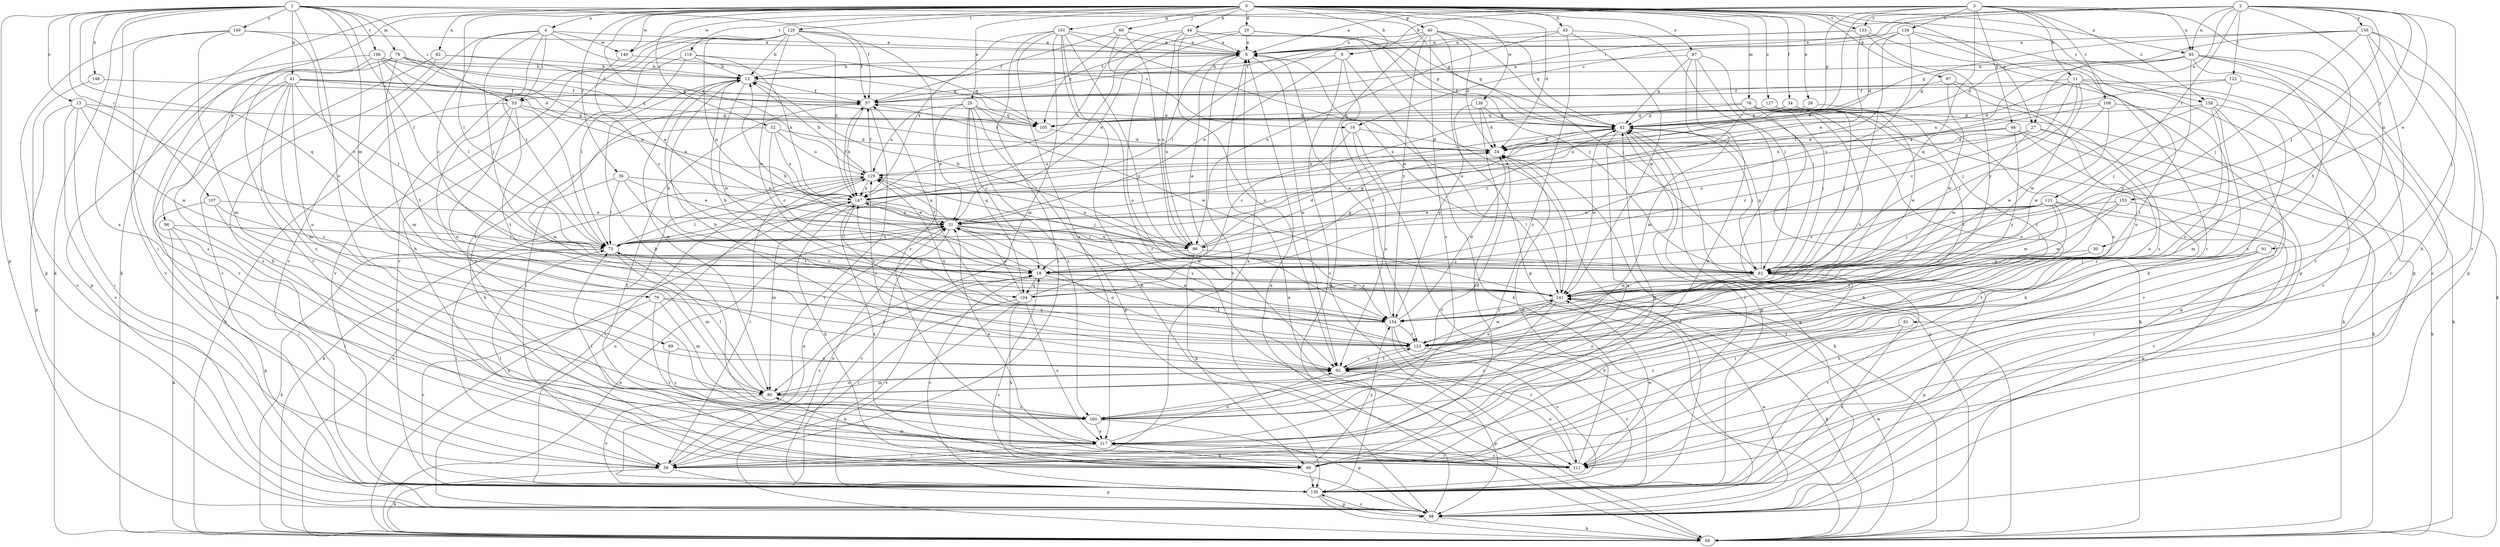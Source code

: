 strict digraph  {
0;
1;
2;
3;
4;
6;
8;
11;
12;
13;
16;
18;
20;
24;
25;
26;
27;
30;
31;
34;
36;
37;
40;
41;
42;
43;
44;
46;
49;
52;
53;
56;
60;
61;
62;
68;
75;
76;
78;
79;
80;
82;
85;
86;
87;
89;
91;
92;
96;
97;
98;
101;
104;
105;
106;
107;
108;
111;
117;
118;
120;
121;
122;
123;
127;
129;
133;
134;
135;
138;
140;
141;
146;
147;
149;
150;
153;
154;
158;
160;
0 -> 4  [label=a];
0 -> 8  [label=b];
0 -> 20  [label=d];
0 -> 24  [label=d];
0 -> 25  [label=e];
0 -> 26  [label=e];
0 -> 27  [label=e];
0 -> 34  [label=f];
0 -> 36  [label=f];
0 -> 40  [label=g];
0 -> 43  [label=h];
0 -> 44  [label=h];
0 -> 52  [label=i];
0 -> 60  [label=j];
0 -> 68  [label=k];
0 -> 75  [label=l];
0 -> 76  [label=m];
0 -> 82  [label=n];
0 -> 85  [label=n];
0 -> 87  [label=o];
0 -> 96  [label=p];
0 -> 97  [label=p];
0 -> 101  [label=q];
0 -> 118  [label=t];
0 -> 120  [label=t];
0 -> 127  [label=u];
0 -> 129  [label=u];
0 -> 133  [label=v];
0 -> 138  [label=w];
0 -> 140  [label=w];
0 -> 158  [label=z];
1 -> 13  [label=c];
1 -> 37  [label=f];
1 -> 41  [label=g];
1 -> 42  [label=g];
1 -> 53  [label=i];
1 -> 68  [label=k];
1 -> 75  [label=l];
1 -> 78  [label=m];
1 -> 79  [label=m];
1 -> 89  [label=o];
1 -> 98  [label=p];
1 -> 104  [label=q];
1 -> 106  [label=r];
1 -> 107  [label=r];
1 -> 117  [label=s];
1 -> 146  [label=x];
1 -> 149  [label=y];
2 -> 16  [label=c];
2 -> 27  [label=e];
2 -> 30  [label=e];
2 -> 53  [label=i];
2 -> 61  [label=j];
2 -> 62  [label=j];
2 -> 85  [label=n];
2 -> 91  [label=o];
2 -> 121  [label=t];
2 -> 122  [label=t];
2 -> 133  [label=v];
2 -> 150  [label=y];
2 -> 153  [label=y];
3 -> 6  [label=a];
3 -> 8  [label=b];
3 -> 11  [label=b];
3 -> 31  [label=e];
3 -> 42  [label=g];
3 -> 46  [label=h];
3 -> 85  [label=n];
3 -> 104  [label=q];
3 -> 108  [label=r];
3 -> 123  [label=t];
3 -> 134  [label=v];
3 -> 140  [label=w];
3 -> 158  [label=z];
4 -> 6  [label=a];
4 -> 16  [label=c];
4 -> 18  [label=c];
4 -> 53  [label=i];
4 -> 62  [label=j];
4 -> 75  [label=l];
4 -> 135  [label=v];
4 -> 140  [label=w];
6 -> 12  [label=b];
6 -> 86  [label=n];
6 -> 92  [label=o];
6 -> 135  [label=v];
8 -> 12  [label=b];
8 -> 31  [label=e];
8 -> 68  [label=k];
8 -> 123  [label=t];
8 -> 135  [label=v];
11 -> 18  [label=c];
11 -> 24  [label=d];
11 -> 37  [label=f];
11 -> 49  [label=h];
11 -> 62  [label=j];
11 -> 123  [label=t];
11 -> 135  [label=v];
11 -> 141  [label=w];
12 -> 37  [label=f];
12 -> 80  [label=m];
12 -> 141  [label=w];
13 -> 42  [label=g];
13 -> 56  [label=i];
13 -> 62  [label=j];
13 -> 98  [label=p];
13 -> 135  [label=v];
13 -> 141  [label=w];
16 -> 18  [label=c];
16 -> 24  [label=d];
16 -> 92  [label=o];
16 -> 135  [label=v];
18 -> 12  [label=b];
18 -> 104  [label=q];
18 -> 123  [label=t];
18 -> 135  [label=v];
18 -> 141  [label=w];
20 -> 6  [label=a];
20 -> 31  [label=e];
20 -> 37  [label=f];
20 -> 42  [label=g];
20 -> 62  [label=j];
24 -> 37  [label=f];
24 -> 68  [label=k];
24 -> 129  [label=u];
25 -> 18  [label=c];
25 -> 31  [label=e];
25 -> 98  [label=p];
25 -> 104  [label=q];
25 -> 105  [label=q];
25 -> 129  [label=u];
25 -> 141  [label=w];
25 -> 160  [label=z];
26 -> 42  [label=g];
26 -> 123  [label=t];
27 -> 18  [label=c];
27 -> 24  [label=d];
27 -> 68  [label=k];
27 -> 86  [label=n];
27 -> 92  [label=o];
27 -> 141  [label=w];
30 -> 18  [label=c];
30 -> 154  [label=y];
31 -> 75  [label=l];
31 -> 86  [label=n];
31 -> 92  [label=o];
31 -> 129  [label=u];
31 -> 135  [label=v];
31 -> 141  [label=w];
31 -> 147  [label=x];
31 -> 154  [label=y];
34 -> 42  [label=g];
34 -> 62  [label=j];
34 -> 68  [label=k];
34 -> 92  [label=o];
34 -> 105  [label=q];
34 -> 141  [label=w];
36 -> 31  [label=e];
36 -> 75  [label=l];
36 -> 123  [label=t];
36 -> 141  [label=w];
36 -> 147  [label=x];
37 -> 42  [label=g];
37 -> 56  [label=i];
37 -> 135  [label=v];
37 -> 147  [label=x];
40 -> 6  [label=a];
40 -> 24  [label=d];
40 -> 42  [label=g];
40 -> 62  [label=j];
40 -> 68  [label=k];
40 -> 75  [label=l];
40 -> 98  [label=p];
40 -> 117  [label=s];
40 -> 154  [label=y];
41 -> 37  [label=f];
41 -> 75  [label=l];
41 -> 80  [label=m];
41 -> 92  [label=o];
41 -> 105  [label=q];
41 -> 111  [label=r];
41 -> 117  [label=s];
41 -> 147  [label=x];
41 -> 160  [label=z];
42 -> 24  [label=d];
42 -> 62  [label=j];
42 -> 111  [label=r];
42 -> 117  [label=s];
42 -> 141  [label=w];
42 -> 147  [label=x];
43 -> 6  [label=a];
43 -> 62  [label=j];
43 -> 86  [label=n];
43 -> 141  [label=w];
43 -> 160  [label=z];
44 -> 6  [label=a];
44 -> 42  [label=g];
44 -> 75  [label=l];
44 -> 86  [label=n];
44 -> 92  [label=o];
44 -> 141  [label=w];
44 -> 147  [label=x];
46 -> 24  [label=d];
46 -> 49  [label=h];
46 -> 68  [label=k];
46 -> 129  [label=u];
46 -> 154  [label=y];
49 -> 37  [label=f];
49 -> 42  [label=g];
49 -> 75  [label=l];
49 -> 135  [label=v];
49 -> 147  [label=x];
49 -> 154  [label=y];
52 -> 18  [label=c];
52 -> 24  [label=d];
52 -> 49  [label=h];
52 -> 129  [label=u];
52 -> 147  [label=x];
53 -> 68  [label=k];
53 -> 75  [label=l];
53 -> 92  [label=o];
53 -> 105  [label=q];
53 -> 123  [label=t];
53 -> 160  [label=z];
56 -> 6  [label=a];
56 -> 18  [label=c];
56 -> 31  [label=e];
56 -> 68  [label=k];
56 -> 98  [label=p];
60 -> 6  [label=a];
60 -> 37  [label=f];
60 -> 86  [label=n];
60 -> 92  [label=o];
60 -> 105  [label=q];
61 -> 123  [label=t];
61 -> 135  [label=v];
61 -> 160  [label=z];
62 -> 42  [label=g];
62 -> 49  [label=h];
62 -> 98  [label=p];
62 -> 135  [label=v];
62 -> 141  [label=w];
62 -> 160  [label=z];
68 -> 6  [label=a];
68 -> 31  [label=e];
68 -> 42  [label=g];
68 -> 129  [label=u];
68 -> 141  [label=w];
68 -> 147  [label=x];
75 -> 18  [label=c];
75 -> 31  [label=e];
75 -> 56  [label=i];
75 -> 62  [label=j];
75 -> 68  [label=k];
75 -> 80  [label=m];
76 -> 18  [label=c];
76 -> 62  [label=j];
76 -> 68  [label=k];
76 -> 92  [label=o];
76 -> 98  [label=p];
76 -> 105  [label=q];
76 -> 123  [label=t];
76 -> 147  [label=x];
78 -> 12  [label=b];
78 -> 31  [label=e];
78 -> 80  [label=m];
78 -> 86  [label=n];
78 -> 98  [label=p];
78 -> 111  [label=r];
79 -> 80  [label=m];
79 -> 111  [label=r];
79 -> 123  [label=t];
79 -> 135  [label=v];
79 -> 154  [label=y];
80 -> 75  [label=l];
80 -> 92  [label=o];
80 -> 135  [label=v];
80 -> 160  [label=z];
82 -> 12  [label=b];
82 -> 49  [label=h];
82 -> 105  [label=q];
82 -> 135  [label=v];
85 -> 12  [label=b];
85 -> 42  [label=g];
85 -> 68  [label=k];
85 -> 111  [label=r];
85 -> 117  [label=s];
85 -> 135  [label=v];
85 -> 147  [label=x];
85 -> 154  [label=y];
86 -> 12  [label=b];
86 -> 18  [label=c];
86 -> 24  [label=d];
86 -> 42  [label=g];
86 -> 49  [label=h];
86 -> 129  [label=u];
86 -> 154  [label=y];
87 -> 12  [label=b];
87 -> 42  [label=g];
87 -> 49  [label=h];
87 -> 62  [label=j];
87 -> 68  [label=k];
87 -> 80  [label=m];
89 -> 92  [label=o];
89 -> 160  [label=z];
91 -> 49  [label=h];
91 -> 56  [label=i];
91 -> 62  [label=j];
91 -> 123  [label=t];
92 -> 12  [label=b];
92 -> 80  [label=m];
92 -> 98  [label=p];
92 -> 123  [label=t];
92 -> 129  [label=u];
96 -> 56  [label=i];
96 -> 68  [label=k];
96 -> 75  [label=l];
96 -> 98  [label=p];
97 -> 37  [label=f];
97 -> 92  [label=o];
97 -> 141  [label=w];
97 -> 160  [label=z];
98 -> 6  [label=a];
98 -> 18  [label=c];
98 -> 42  [label=g];
98 -> 68  [label=k];
98 -> 129  [label=u];
98 -> 135  [label=v];
98 -> 141  [label=w];
101 -> 6  [label=a];
101 -> 56  [label=i];
101 -> 68  [label=k];
101 -> 80  [label=m];
101 -> 111  [label=r];
101 -> 117  [label=s];
101 -> 141  [label=w];
101 -> 147  [label=x];
101 -> 154  [label=y];
104 -> 6  [label=a];
104 -> 31  [label=e];
104 -> 42  [label=g];
104 -> 49  [label=h];
104 -> 56  [label=i];
104 -> 68  [label=k];
104 -> 117  [label=s];
105 -> 24  [label=d];
106 -> 12  [label=b];
106 -> 24  [label=d];
106 -> 37  [label=f];
106 -> 75  [label=l];
106 -> 117  [label=s];
106 -> 123  [label=t];
106 -> 135  [label=v];
107 -> 18  [label=c];
107 -> 31  [label=e];
107 -> 56  [label=i];
107 -> 160  [label=z];
108 -> 62  [label=j];
108 -> 80  [label=m];
108 -> 105  [label=q];
108 -> 141  [label=w];
108 -> 147  [label=x];
111 -> 24  [label=d];
111 -> 80  [label=m];
111 -> 92  [label=o];
111 -> 117  [label=s];
111 -> 141  [label=w];
117 -> 31  [label=e];
117 -> 49  [label=h];
117 -> 56  [label=i];
117 -> 75  [label=l];
117 -> 92  [label=o];
117 -> 111  [label=r];
118 -> 12  [label=b];
118 -> 75  [label=l];
118 -> 105  [label=q];
118 -> 135  [label=v];
118 -> 147  [label=x];
120 -> 6  [label=a];
120 -> 12  [label=b];
120 -> 37  [label=f];
120 -> 49  [label=h];
120 -> 86  [label=n];
120 -> 111  [label=r];
120 -> 117  [label=s];
120 -> 135  [label=v];
120 -> 141  [label=w];
120 -> 147  [label=x];
121 -> 18  [label=c];
121 -> 31  [label=e];
121 -> 62  [label=j];
121 -> 75  [label=l];
121 -> 98  [label=p];
121 -> 135  [label=v];
121 -> 141  [label=w];
121 -> 154  [label=y];
122 -> 37  [label=f];
122 -> 62  [label=j];
122 -> 111  [label=r];
122 -> 147  [label=x];
123 -> 31  [label=e];
123 -> 92  [label=o];
123 -> 129  [label=u];
123 -> 135  [label=v];
123 -> 141  [label=w];
127 -> 62  [label=j];
127 -> 105  [label=q];
127 -> 123  [label=t];
129 -> 12  [label=b];
129 -> 37  [label=f];
129 -> 56  [label=i];
129 -> 62  [label=j];
129 -> 68  [label=k];
129 -> 135  [label=v];
129 -> 147  [label=x];
133 -> 6  [label=a];
133 -> 31  [label=e];
133 -> 37  [label=f];
133 -> 98  [label=p];
133 -> 154  [label=y];
134 -> 6  [label=a];
134 -> 18  [label=c];
134 -> 24  [label=d];
134 -> 75  [label=l];
134 -> 98  [label=p];
134 -> 111  [label=r];
135 -> 18  [label=c];
135 -> 24  [label=d];
135 -> 31  [label=e];
135 -> 42  [label=g];
135 -> 68  [label=k];
135 -> 98  [label=p];
138 -> 24  [label=d];
138 -> 42  [label=g];
138 -> 56  [label=i];
138 -> 154  [label=y];
140 -> 18  [label=c];
140 -> 105  [label=q];
141 -> 6  [label=a];
141 -> 12  [label=b];
141 -> 68  [label=k];
141 -> 92  [label=o];
141 -> 117  [label=s];
141 -> 154  [label=y];
146 -> 37  [label=f];
146 -> 135  [label=v];
147 -> 31  [label=e];
147 -> 37  [label=f];
147 -> 49  [label=h];
147 -> 62  [label=j];
147 -> 75  [label=l];
147 -> 80  [label=m];
147 -> 154  [label=y];
149 -> 6  [label=a];
149 -> 18  [label=c];
149 -> 56  [label=i];
149 -> 80  [label=m];
149 -> 98  [label=p];
150 -> 6  [label=a];
150 -> 24  [label=d];
150 -> 42  [label=g];
150 -> 49  [label=h];
150 -> 56  [label=i];
150 -> 62  [label=j];
150 -> 98  [label=p];
150 -> 111  [label=r];
153 -> 31  [label=e];
153 -> 62  [label=j];
153 -> 111  [label=r];
153 -> 141  [label=w];
154 -> 6  [label=a];
154 -> 12  [label=b];
154 -> 24  [label=d];
154 -> 37  [label=f];
154 -> 111  [label=r];
154 -> 123  [label=t];
154 -> 135  [label=v];
154 -> 147  [label=x];
158 -> 42  [label=g];
158 -> 68  [label=k];
158 -> 92  [label=o];
158 -> 135  [label=v];
158 -> 141  [label=w];
158 -> 160  [label=z];
160 -> 12  [label=b];
160 -> 24  [label=d];
160 -> 98  [label=p];
160 -> 117  [label=s];
}
